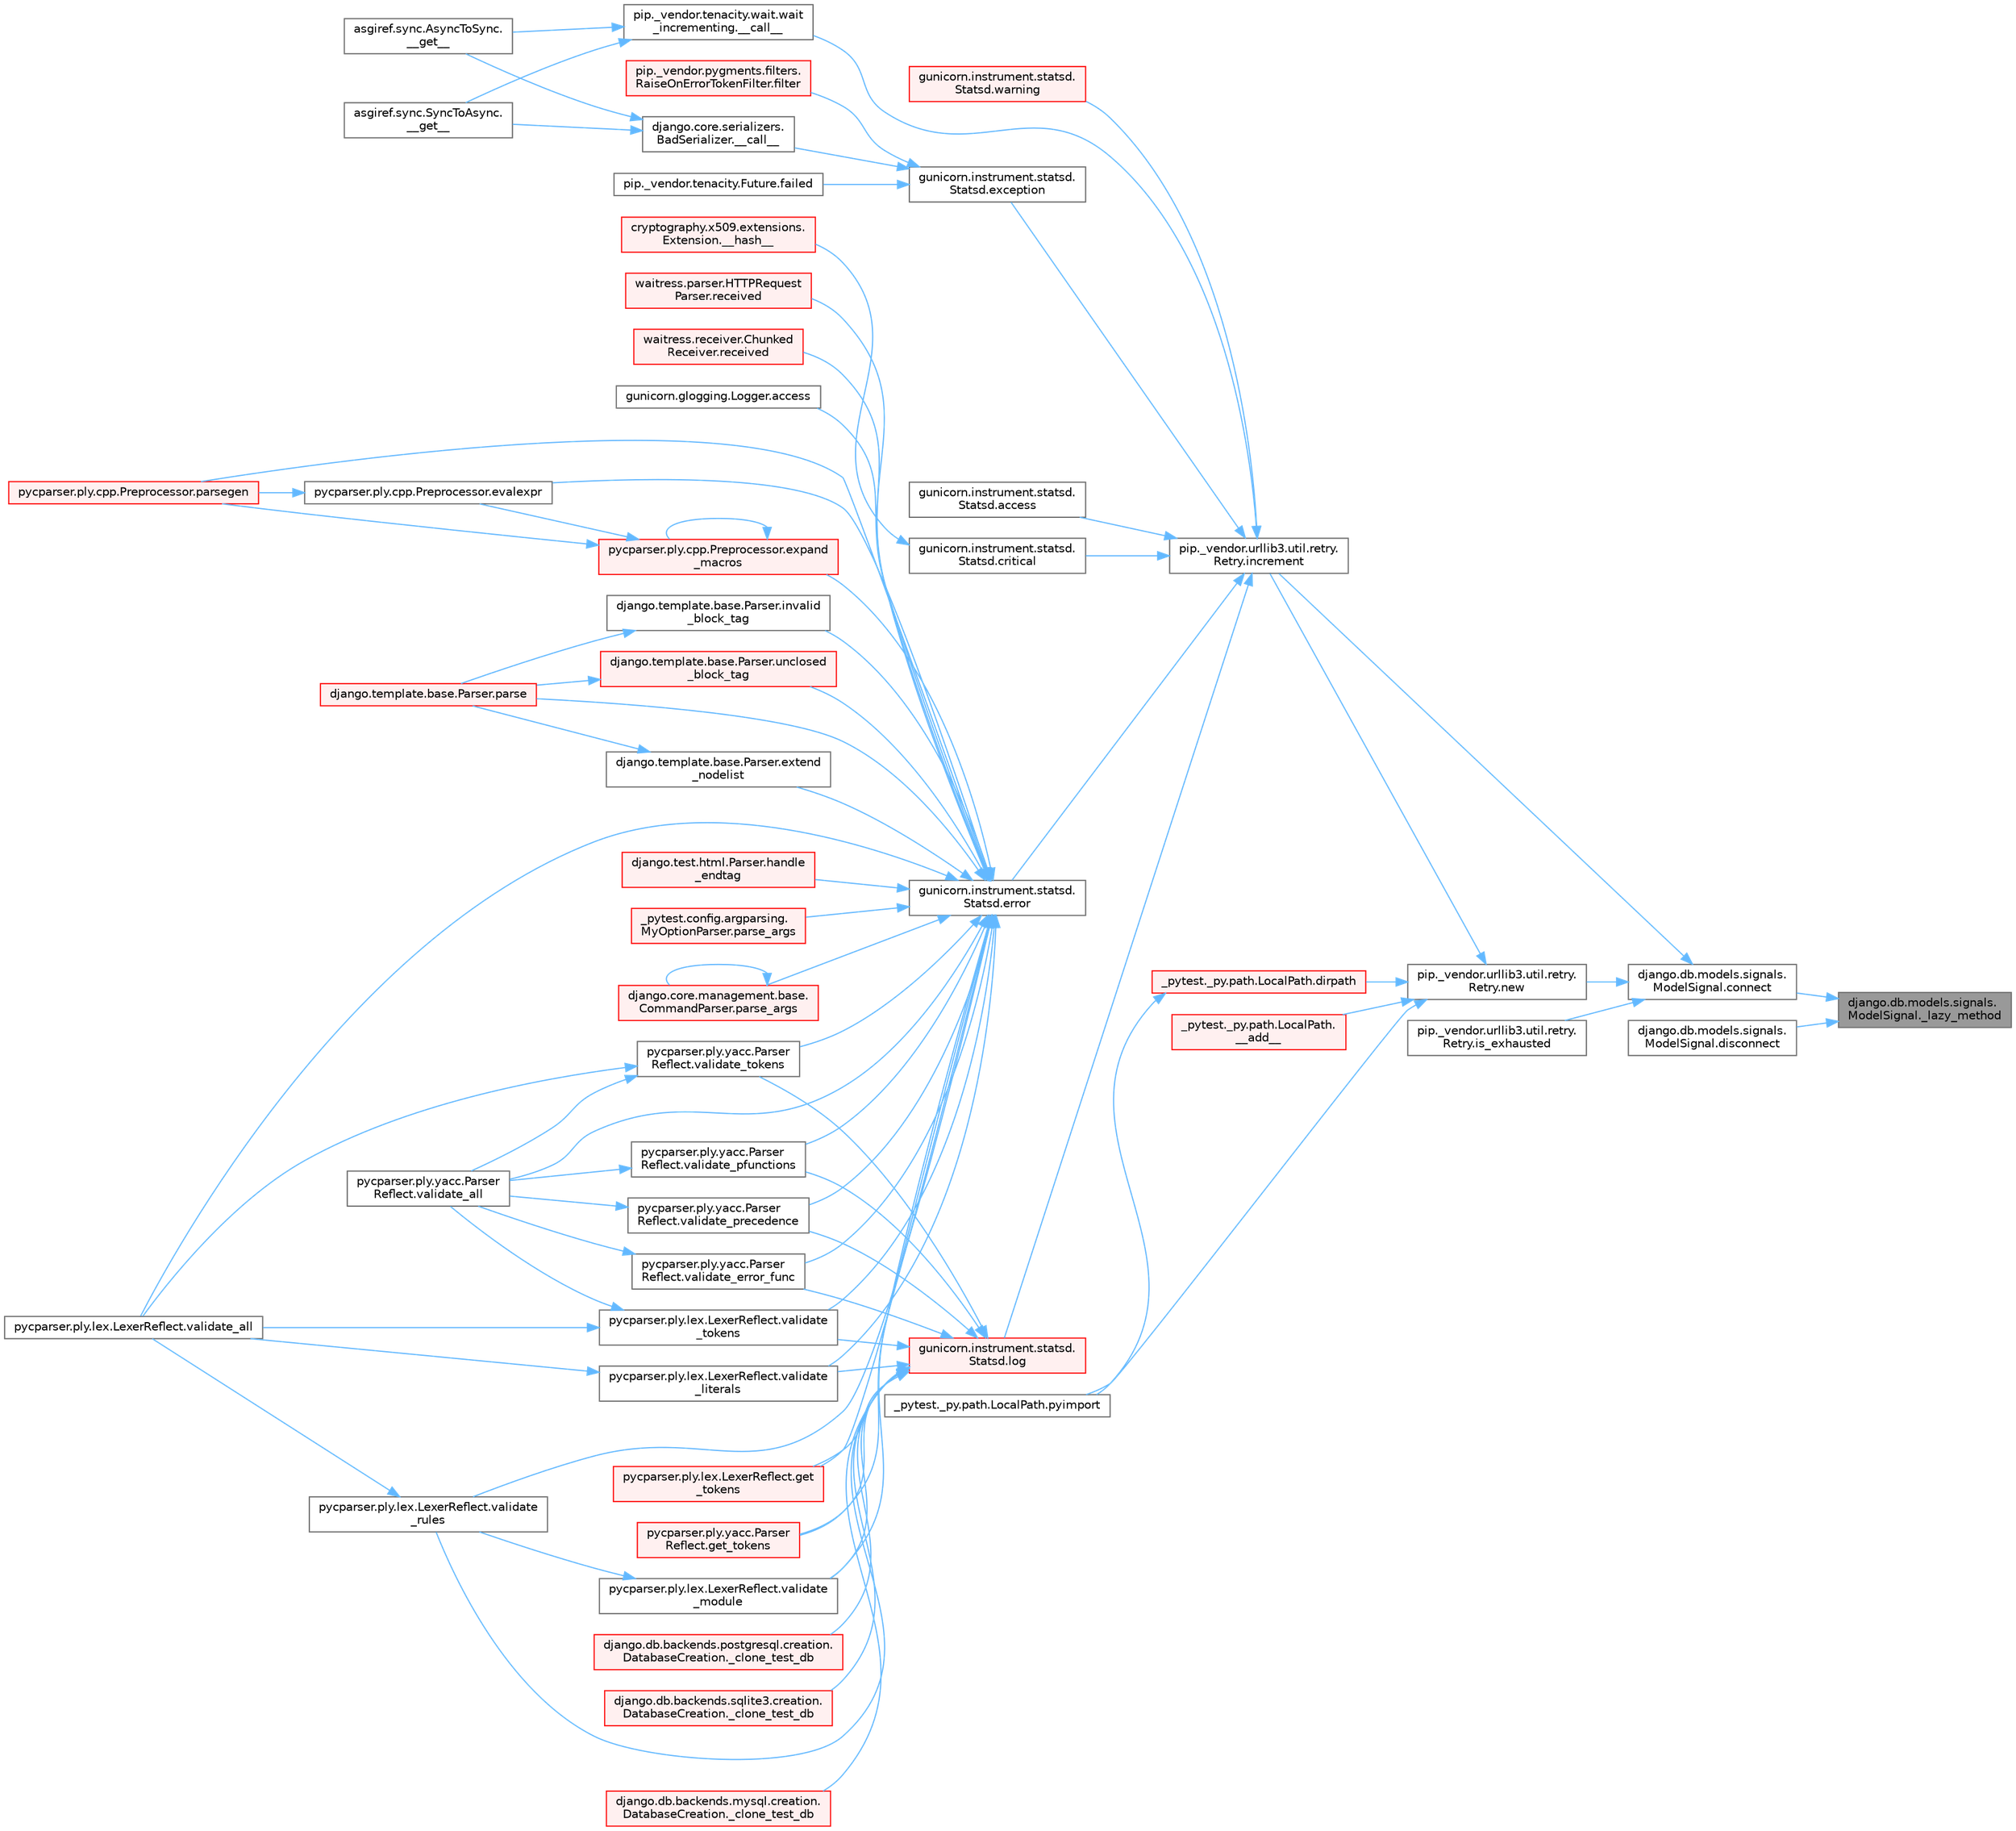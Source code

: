 digraph "django.db.models.signals.ModelSignal._lazy_method"
{
 // LATEX_PDF_SIZE
  bgcolor="transparent";
  edge [fontname=Helvetica,fontsize=10,labelfontname=Helvetica,labelfontsize=10];
  node [fontname=Helvetica,fontsize=10,shape=box,height=0.2,width=0.4];
  rankdir="RL";
  Node1 [id="Node000001",label="django.db.models.signals.\lModelSignal._lazy_method",height=0.2,width=0.4,color="gray40", fillcolor="grey60", style="filled", fontcolor="black",tooltip=" "];
  Node1 -> Node2 [id="edge1_Node000001_Node000002",dir="back",color="steelblue1",style="solid",tooltip=" "];
  Node2 [id="Node000002",label="django.db.models.signals.\lModelSignal.connect",height=0.2,width=0.4,color="grey40", fillcolor="white", style="filled",URL="$classdjango_1_1db_1_1models_1_1signals_1_1_model_signal.html#a9f30fd9b11c3da129cef5ed15df81e6e",tooltip=" "];
  Node2 -> Node3 [id="edge2_Node000002_Node000003",dir="back",color="steelblue1",style="solid",tooltip=" "];
  Node3 [id="Node000003",label="pip._vendor.urllib3.util.retry.\lRetry.increment",height=0.2,width=0.4,color="grey40", fillcolor="white", style="filled",URL="$classpip_1_1__vendor_1_1urllib3_1_1util_1_1retry_1_1_retry.html#a88dd993ccb2ef4b2bfa9ad0571374b12",tooltip=" "];
  Node3 -> Node4 [id="edge3_Node000003_Node000004",dir="back",color="steelblue1",style="solid",tooltip=" "];
  Node4 [id="Node000004",label="pip._vendor.tenacity.wait.wait\l_incrementing.__call__",height=0.2,width=0.4,color="grey40", fillcolor="white", style="filled",URL="$classpip_1_1__vendor_1_1tenacity_1_1wait_1_1wait__incrementing.html#af47b0264325b86a85aa5cfd3b59a28cf",tooltip=" "];
  Node4 -> Node5 [id="edge4_Node000004_Node000005",dir="back",color="steelblue1",style="solid",tooltip=" "];
  Node5 [id="Node000005",label="asgiref.sync.AsyncToSync.\l__get__",height=0.2,width=0.4,color="grey40", fillcolor="white", style="filled",URL="$classasgiref_1_1sync_1_1_async_to_sync.html#a23e9ef7a73da98dad9e3f4e65846969b",tooltip=" "];
  Node4 -> Node6 [id="edge5_Node000004_Node000006",dir="back",color="steelblue1",style="solid",tooltip=" "];
  Node6 [id="Node000006",label="asgiref.sync.SyncToAsync.\l__get__",height=0.2,width=0.4,color="grey40", fillcolor="white", style="filled",URL="$classasgiref_1_1sync_1_1_sync_to_async.html#aebdfbe3f01079a529fd2f39810597381",tooltip=" "];
  Node3 -> Node7 [id="edge6_Node000003_Node000007",dir="back",color="steelblue1",style="solid",tooltip=" "];
  Node7 [id="Node000007",label="gunicorn.instrument.statsd.\lStatsd.access",height=0.2,width=0.4,color="grey40", fillcolor="white", style="filled",URL="$classgunicorn_1_1instrument_1_1statsd_1_1_statsd.html#a54238bd99ae3e429bb3efdae3a79e8e6",tooltip=" "];
  Node3 -> Node8 [id="edge7_Node000003_Node000008",dir="back",color="steelblue1",style="solid",tooltip=" "];
  Node8 [id="Node000008",label="gunicorn.instrument.statsd.\lStatsd.critical",height=0.2,width=0.4,color="grey40", fillcolor="white", style="filled",URL="$classgunicorn_1_1instrument_1_1statsd_1_1_statsd.html#a6a14e36bb7c86f86aa200f1ba8234786",tooltip=" "];
  Node8 -> Node9 [id="edge8_Node000008_Node000009",dir="back",color="steelblue1",style="solid",tooltip=" "];
  Node9 [id="Node000009",label="cryptography.x509.extensions.\lExtension.__hash__",height=0.2,width=0.4,color="red", fillcolor="#FFF0F0", style="filled",URL="$classcryptography_1_1x509_1_1extensions_1_1_extension.html#a7744510faba9373c947790041c25021e",tooltip=" "];
  Node3 -> Node20 [id="edge9_Node000003_Node000020",dir="back",color="steelblue1",style="solid",tooltip=" "];
  Node20 [id="Node000020",label="gunicorn.instrument.statsd.\lStatsd.error",height=0.2,width=0.4,color="grey40", fillcolor="white", style="filled",URL="$classgunicorn_1_1instrument_1_1statsd_1_1_statsd.html#a00ca379c910e5842719e48e617504c12",tooltip=" "];
  Node20 -> Node21 [id="edge10_Node000020_Node000021",dir="back",color="steelblue1",style="solid",tooltip=" "];
  Node21 [id="Node000021",label="gunicorn.glogging.Logger.access",height=0.2,width=0.4,color="grey40", fillcolor="white", style="filled",URL="$classgunicorn_1_1glogging_1_1_logger.html#a3b9fcb2cb9d7803a849f41d52df08b4b",tooltip=" "];
  Node20 -> Node22 [id="edge11_Node000020_Node000022",dir="back",color="steelblue1",style="solid",tooltip=" "];
  Node22 [id="Node000022",label="pycparser.ply.cpp.Preprocessor.evalexpr",height=0.2,width=0.4,color="grey40", fillcolor="white", style="filled",URL="$classpycparser_1_1ply_1_1cpp_1_1_preprocessor.html#a3c16ad6c28242d1214d20158b02ecabd",tooltip=" "];
  Node22 -> Node23 [id="edge12_Node000022_Node000023",dir="back",color="steelblue1",style="solid",tooltip=" "];
  Node23 [id="Node000023",label="pycparser.ply.cpp.Preprocessor.parsegen",height=0.2,width=0.4,color="red", fillcolor="#FFF0F0", style="filled",URL="$classpycparser_1_1ply_1_1cpp_1_1_preprocessor.html#aad71ed64ebab07f9eafb0b36f9108723",tooltip=" "];
  Node20 -> Node1531 [id="edge13_Node000020_Node001531",dir="back",color="steelblue1",style="solid",tooltip=" "];
  Node1531 [id="Node001531",label="pycparser.ply.cpp.Preprocessor.expand\l_macros",height=0.2,width=0.4,color="red", fillcolor="#FFF0F0", style="filled",URL="$classpycparser_1_1ply_1_1cpp_1_1_preprocessor.html#a4ac7e926ac9f68ef96f58e704a570d42",tooltip=" "];
  Node1531 -> Node22 [id="edge14_Node001531_Node000022",dir="back",color="steelblue1",style="solid",tooltip=" "];
  Node1531 -> Node1531 [id="edge15_Node001531_Node001531",dir="back",color="steelblue1",style="solid",tooltip=" "];
  Node1531 -> Node23 [id="edge16_Node001531_Node000023",dir="back",color="steelblue1",style="solid",tooltip=" "];
  Node20 -> Node1533 [id="edge17_Node000020_Node001533",dir="back",color="steelblue1",style="solid",tooltip=" "];
  Node1533 [id="Node001533",label="django.template.base.Parser.extend\l_nodelist",height=0.2,width=0.4,color="grey40", fillcolor="white", style="filled",URL="$classdjango_1_1template_1_1base_1_1_parser.html#a18cc3b61dee227ebe679d5a97e219f55",tooltip=" "];
  Node1533 -> Node1534 [id="edge18_Node001533_Node001534",dir="back",color="steelblue1",style="solid",tooltip=" "];
  Node1534 [id="Node001534",label="django.template.base.Parser.parse",height=0.2,width=0.4,color="red", fillcolor="#FFF0F0", style="filled",URL="$classdjango_1_1template_1_1base_1_1_parser.html#adf49a6d849c5bc731f4dcd79bbd13e52",tooltip=" "];
  Node20 -> Node1541 [id="edge19_Node000020_Node001541",dir="back",color="steelblue1",style="solid",tooltip=" "];
  Node1541 [id="Node001541",label="pycparser.ply.lex.LexerReflect.get\l_tokens",height=0.2,width=0.4,color="red", fillcolor="#FFF0F0", style="filled",URL="$classpycparser_1_1ply_1_1lex_1_1_lexer_reflect.html#a10983bce282c9b55abb82ce3807c6286",tooltip=" "];
  Node20 -> Node1543 [id="edge20_Node000020_Node001543",dir="back",color="steelblue1",style="solid",tooltip=" "];
  Node1543 [id="Node001543",label="pycparser.ply.yacc.Parser\lReflect.get_tokens",height=0.2,width=0.4,color="red", fillcolor="#FFF0F0", style="filled",URL="$classpycparser_1_1ply_1_1yacc_1_1_parser_reflect.html#a32a8391d1552f74d1fd812eec68dc908",tooltip=" "];
  Node20 -> Node1544 [id="edge21_Node000020_Node001544",dir="back",color="steelblue1",style="solid",tooltip=" "];
  Node1544 [id="Node001544",label="django.test.html.Parser.handle\l_endtag",height=0.2,width=0.4,color="red", fillcolor="#FFF0F0", style="filled",URL="$classdjango_1_1test_1_1html_1_1_parser.html#a884b3359f3c54327e1eb7315d24e003d",tooltip=" "];
  Node20 -> Node1546 [id="edge22_Node000020_Node001546",dir="back",color="steelblue1",style="solid",tooltip=" "];
  Node1546 [id="Node001546",label="django.template.base.Parser.invalid\l_block_tag",height=0.2,width=0.4,color="grey40", fillcolor="white", style="filled",URL="$classdjango_1_1template_1_1base_1_1_parser.html#ad5b5b4e7969f94be4891ad344fb51af5",tooltip=" "];
  Node1546 -> Node1534 [id="edge23_Node001546_Node001534",dir="back",color="steelblue1",style="solid",tooltip=" "];
  Node20 -> Node1534 [id="edge24_Node000020_Node001534",dir="back",color="steelblue1",style="solid",tooltip=" "];
  Node20 -> Node1547 [id="edge25_Node000020_Node001547",dir="back",color="steelblue1",style="solid",tooltip=" "];
  Node1547 [id="Node001547",label="_pytest.config.argparsing.\lMyOptionParser.parse_args",height=0.2,width=0.4,color="red", fillcolor="#FFF0F0", style="filled",URL="$class__pytest_1_1config_1_1argparsing_1_1_my_option_parser.html#ab9c41ef7aa3563347d264f1b7a8a1a66",tooltip=" "];
  Node20 -> Node1550 [id="edge26_Node000020_Node001550",dir="back",color="steelblue1",style="solid",tooltip=" "];
  Node1550 [id="Node001550",label="django.core.management.base.\lCommandParser.parse_args",height=0.2,width=0.4,color="red", fillcolor="#FFF0F0", style="filled",URL="$classdjango_1_1core_1_1management_1_1base_1_1_command_parser.html#a3bfc67243196388c65ea6d0755637db5",tooltip=" "];
  Node1550 -> Node1550 [id="edge27_Node001550_Node001550",dir="back",color="steelblue1",style="solid",tooltip=" "];
  Node20 -> Node23 [id="edge28_Node000020_Node000023",dir="back",color="steelblue1",style="solid",tooltip=" "];
  Node20 -> Node1551 [id="edge29_Node000020_Node001551",dir="back",color="steelblue1",style="solid",tooltip=" "];
  Node1551 [id="Node001551",label="waitress.parser.HTTPRequest\lParser.received",height=0.2,width=0.4,color="red", fillcolor="#FFF0F0", style="filled",URL="$classwaitress_1_1parser_1_1_h_t_t_p_request_parser.html#a37aaf6b973fa4959ae4fe6fe4048fc24",tooltip=" "];
  Node20 -> Node1552 [id="edge30_Node000020_Node001552",dir="back",color="steelblue1",style="solid",tooltip=" "];
  Node1552 [id="Node001552",label="waitress.receiver.Chunked\lReceiver.received",height=0.2,width=0.4,color="red", fillcolor="#FFF0F0", style="filled",URL="$classwaitress_1_1receiver_1_1_chunked_receiver.html#a560337d435bad205b28d765329a3d9e0",tooltip=" "];
  Node20 -> Node1553 [id="edge31_Node000020_Node001553",dir="back",color="steelblue1",style="solid",tooltip=" "];
  Node1553 [id="Node001553",label="django.template.base.Parser.unclosed\l_block_tag",height=0.2,width=0.4,color="red", fillcolor="#FFF0F0", style="filled",URL="$classdjango_1_1template_1_1base_1_1_parser.html#a5ee190e13908db0573b7687deb43b639",tooltip=" "];
  Node1553 -> Node1534 [id="edge32_Node001553_Node001534",dir="back",color="steelblue1",style="solid",tooltip=" "];
  Node20 -> Node1555 [id="edge33_Node000020_Node001555",dir="back",color="steelblue1",style="solid",tooltip=" "];
  Node1555 [id="Node001555",label="pycparser.ply.lex.LexerReflect.validate_all",height=0.2,width=0.4,color="grey40", fillcolor="white", style="filled",URL="$classpycparser_1_1ply_1_1lex_1_1_lexer_reflect.html#a218bcca937278cc45093167729bfb7ac",tooltip=" "];
  Node20 -> Node1492 [id="edge34_Node000020_Node001492",dir="back",color="steelblue1",style="solid",tooltip=" "];
  Node1492 [id="Node001492",label="pycparser.ply.yacc.Parser\lReflect.validate_all",height=0.2,width=0.4,color="grey40", fillcolor="white", style="filled",URL="$classpycparser_1_1ply_1_1yacc_1_1_parser_reflect.html#a96ac0824424f670c89156918f699b845",tooltip=" "];
  Node20 -> Node1556 [id="edge35_Node000020_Node001556",dir="back",color="steelblue1",style="solid",tooltip=" "];
  Node1556 [id="Node001556",label="pycparser.ply.yacc.Parser\lReflect.validate_error_func",height=0.2,width=0.4,color="grey40", fillcolor="white", style="filled",URL="$classpycparser_1_1ply_1_1yacc_1_1_parser_reflect.html#abb7904164b127d4246ed5a91ddf741a8",tooltip=" "];
  Node1556 -> Node1492 [id="edge36_Node001556_Node001492",dir="back",color="steelblue1",style="solid",tooltip=" "];
  Node20 -> Node1557 [id="edge37_Node000020_Node001557",dir="back",color="steelblue1",style="solid",tooltip=" "];
  Node1557 [id="Node001557",label="pycparser.ply.lex.LexerReflect.validate\l_literals",height=0.2,width=0.4,color="grey40", fillcolor="white", style="filled",URL="$classpycparser_1_1ply_1_1lex_1_1_lexer_reflect.html#a7797d2874e80da683e656d5ba97f4a11",tooltip=" "];
  Node1557 -> Node1555 [id="edge38_Node001557_Node001555",dir="back",color="steelblue1",style="solid",tooltip=" "];
  Node20 -> Node1558 [id="edge39_Node000020_Node001558",dir="back",color="steelblue1",style="solid",tooltip=" "];
  Node1558 [id="Node001558",label="pycparser.ply.lex.LexerReflect.validate\l_module",height=0.2,width=0.4,color="grey40", fillcolor="white", style="filled",URL="$classpycparser_1_1ply_1_1lex_1_1_lexer_reflect.html#ac4c78bbfe7d389bff02bd7fb7222d4f9",tooltip=" "];
  Node1558 -> Node1559 [id="edge40_Node001558_Node001559",dir="back",color="steelblue1",style="solid",tooltip=" "];
  Node1559 [id="Node001559",label="pycparser.ply.lex.LexerReflect.validate\l_rules",height=0.2,width=0.4,color="grey40", fillcolor="white", style="filled",URL="$classpycparser_1_1ply_1_1lex_1_1_lexer_reflect.html#a16c717b08e8dfb81b432995308be295a",tooltip=" "];
  Node1559 -> Node1555 [id="edge41_Node001559_Node001555",dir="back",color="steelblue1",style="solid",tooltip=" "];
  Node20 -> Node1560 [id="edge42_Node000020_Node001560",dir="back",color="steelblue1",style="solid",tooltip=" "];
  Node1560 [id="Node001560",label="pycparser.ply.yacc.Parser\lReflect.validate_pfunctions",height=0.2,width=0.4,color="grey40", fillcolor="white", style="filled",URL="$classpycparser_1_1ply_1_1yacc_1_1_parser_reflect.html#ad6caed0ceb47c1d26816271401d68b32",tooltip=" "];
  Node1560 -> Node1492 [id="edge43_Node001560_Node001492",dir="back",color="steelblue1",style="solid",tooltip=" "];
  Node20 -> Node1561 [id="edge44_Node000020_Node001561",dir="back",color="steelblue1",style="solid",tooltip=" "];
  Node1561 [id="Node001561",label="pycparser.ply.yacc.Parser\lReflect.validate_precedence",height=0.2,width=0.4,color="grey40", fillcolor="white", style="filled",URL="$classpycparser_1_1ply_1_1yacc_1_1_parser_reflect.html#a21d35acc015ce3c629247dc491dd9d20",tooltip=" "];
  Node1561 -> Node1492 [id="edge45_Node001561_Node001492",dir="back",color="steelblue1",style="solid",tooltip=" "];
  Node20 -> Node1559 [id="edge46_Node000020_Node001559",dir="back",color="steelblue1",style="solid",tooltip=" "];
  Node20 -> Node1562 [id="edge47_Node000020_Node001562",dir="back",color="steelblue1",style="solid",tooltip=" "];
  Node1562 [id="Node001562",label="pycparser.ply.lex.LexerReflect.validate\l_tokens",height=0.2,width=0.4,color="grey40", fillcolor="white", style="filled",URL="$classpycparser_1_1ply_1_1lex_1_1_lexer_reflect.html#a4bdc9e539877f748edefcd978105615b",tooltip=" "];
  Node1562 -> Node1555 [id="edge48_Node001562_Node001555",dir="back",color="steelblue1",style="solid",tooltip=" "];
  Node1562 -> Node1492 [id="edge49_Node001562_Node001492",dir="back",color="steelblue1",style="solid",tooltip=" "];
  Node20 -> Node1563 [id="edge50_Node000020_Node001563",dir="back",color="steelblue1",style="solid",tooltip=" "];
  Node1563 [id="Node001563",label="pycparser.ply.yacc.Parser\lReflect.validate_tokens",height=0.2,width=0.4,color="grey40", fillcolor="white", style="filled",URL="$classpycparser_1_1ply_1_1yacc_1_1_parser_reflect.html#a8fc22ab3debc6125e0b5cd26910f94f4",tooltip=" "];
  Node1563 -> Node1555 [id="edge51_Node001563_Node001555",dir="back",color="steelblue1",style="solid",tooltip=" "];
  Node1563 -> Node1492 [id="edge52_Node001563_Node001492",dir="back",color="steelblue1",style="solid",tooltip=" "];
  Node3 -> Node3174 [id="edge53_Node000003_Node003174",dir="back",color="steelblue1",style="solid",tooltip=" "];
  Node3174 [id="Node003174",label="gunicorn.instrument.statsd.\lStatsd.exception",height=0.2,width=0.4,color="grey40", fillcolor="white", style="filled",URL="$classgunicorn_1_1instrument_1_1statsd_1_1_statsd.html#adb608a3f95da3d6e3a9c000265fd866b",tooltip=" "];
  Node3174 -> Node3175 [id="edge54_Node003174_Node003175",dir="back",color="steelblue1",style="solid",tooltip=" "];
  Node3175 [id="Node003175",label="django.core.serializers.\lBadSerializer.__call__",height=0.2,width=0.4,color="grey40", fillcolor="white", style="filled",URL="$classdjango_1_1core_1_1serializers_1_1_bad_serializer.html#a6e73e3ac062790cfce2cf052525ec528",tooltip=" "];
  Node3175 -> Node5 [id="edge55_Node003175_Node000005",dir="back",color="steelblue1",style="solid",tooltip=" "];
  Node3175 -> Node6 [id="edge56_Node003175_Node000006",dir="back",color="steelblue1",style="solid",tooltip=" "];
  Node3174 -> Node3176 [id="edge57_Node003174_Node003176",dir="back",color="steelblue1",style="solid",tooltip=" "];
  Node3176 [id="Node003176",label="pip._vendor.tenacity.Future.failed",height=0.2,width=0.4,color="grey40", fillcolor="white", style="filled",URL="$classpip_1_1__vendor_1_1tenacity_1_1_future.html#affa139740865e503ef9e4b87a38c0657",tooltip=" "];
  Node3174 -> Node3177 [id="edge58_Node003174_Node003177",dir="back",color="steelblue1",style="solid",tooltip=" "];
  Node3177 [id="Node003177",label="pip._vendor.pygments.filters.\lRaiseOnErrorTokenFilter.filter",height=0.2,width=0.4,color="red", fillcolor="#FFF0F0", style="filled",URL="$classpip_1_1__vendor_1_1pygments_1_1filters_1_1_raise_on_error_token_filter.html#aacf420bb16c8d3a430b88e78ee35b253",tooltip=" "];
  Node3 -> Node3178 [id="edge59_Node000003_Node003178",dir="back",color="steelblue1",style="solid",tooltip=" "];
  Node3178 [id="Node003178",label="gunicorn.instrument.statsd.\lStatsd.log",height=0.2,width=0.4,color="red", fillcolor="#FFF0F0", style="filled",URL="$classgunicorn_1_1instrument_1_1statsd_1_1_statsd.html#ab99145cf0b7c66dbcebcbdcbd44b4953",tooltip=" "];
  Node3178 -> Node377 [id="edge60_Node003178_Node000377",dir="back",color="steelblue1",style="solid",tooltip=" "];
  Node377 [id="Node000377",label="django.db.backends.mysql.creation.\lDatabaseCreation._clone_test_db",height=0.2,width=0.4,color="red", fillcolor="#FFF0F0", style="filled",URL="$classdjango_1_1db_1_1backends_1_1mysql_1_1creation_1_1_database_creation.html#ab4d99b6a9b6a81141d0fba9440d91619",tooltip=" "];
  Node3178 -> Node379 [id="edge61_Node003178_Node000379",dir="back",color="steelblue1",style="solid",tooltip=" "];
  Node379 [id="Node000379",label="django.db.backends.postgresql.creation.\lDatabaseCreation._clone_test_db",height=0.2,width=0.4,color="red", fillcolor="#FFF0F0", style="filled",URL="$classdjango_1_1db_1_1backends_1_1postgresql_1_1creation_1_1_database_creation.html#ab57e8a2ba94a8a4888fd435036b4c322",tooltip=" "];
  Node3178 -> Node380 [id="edge62_Node003178_Node000380",dir="back",color="steelblue1",style="solid",tooltip=" "];
  Node380 [id="Node000380",label="django.db.backends.sqlite3.creation.\lDatabaseCreation._clone_test_db",height=0.2,width=0.4,color="red", fillcolor="#FFF0F0", style="filled",URL="$classdjango_1_1db_1_1backends_1_1sqlite3_1_1creation_1_1_database_creation.html#a43a28bd11187e2b0677fd0be7643387b",tooltip=" "];
  Node3178 -> Node1541 [id="edge63_Node003178_Node001541",dir="back",color="steelblue1",style="solid",tooltip=" "];
  Node3178 -> Node1543 [id="edge64_Node003178_Node001543",dir="back",color="steelblue1",style="solid",tooltip=" "];
  Node3178 -> Node1556 [id="edge65_Node003178_Node001556",dir="back",color="steelblue1",style="solid",tooltip=" "];
  Node3178 -> Node1557 [id="edge66_Node003178_Node001557",dir="back",color="steelblue1",style="solid",tooltip=" "];
  Node3178 -> Node1558 [id="edge67_Node003178_Node001558",dir="back",color="steelblue1",style="solid",tooltip=" "];
  Node3178 -> Node1560 [id="edge68_Node003178_Node001560",dir="back",color="steelblue1",style="solid",tooltip=" "];
  Node3178 -> Node1561 [id="edge69_Node003178_Node001561",dir="back",color="steelblue1",style="solid",tooltip=" "];
  Node3178 -> Node1559 [id="edge70_Node003178_Node001559",dir="back",color="steelblue1",style="solid",tooltip=" "];
  Node3178 -> Node1562 [id="edge71_Node003178_Node001562",dir="back",color="steelblue1",style="solid",tooltip=" "];
  Node3178 -> Node1563 [id="edge72_Node003178_Node001563",dir="back",color="steelblue1",style="solid",tooltip=" "];
  Node3 -> Node3179 [id="edge73_Node000003_Node003179",dir="back",color="steelblue1",style="solid",tooltip=" "];
  Node3179 [id="Node003179",label="gunicorn.instrument.statsd.\lStatsd.warning",height=0.2,width=0.4,color="red", fillcolor="#FFF0F0", style="filled",URL="$classgunicorn_1_1instrument_1_1statsd_1_1_statsd.html#a4b25361c9be113a5555acee1dd23fc61",tooltip=" "];
  Node2 -> Node460 [id="edge74_Node000002_Node000460",dir="back",color="steelblue1",style="solid",tooltip=" "];
  Node460 [id="Node000460",label="pip._vendor.urllib3.util.retry.\lRetry.is_exhausted",height=0.2,width=0.4,color="grey40", fillcolor="white", style="filled",URL="$classpip_1_1__vendor_1_1urllib3_1_1util_1_1retry_1_1_retry.html#ad8d42bd72e35f497daf9a0359560969d",tooltip=" "];
  Node2 -> Node461 [id="edge75_Node000002_Node000461",dir="back",color="steelblue1",style="solid",tooltip=" "];
  Node461 [id="Node000461",label="pip._vendor.urllib3.util.retry.\lRetry.new",height=0.2,width=0.4,color="grey40", fillcolor="white", style="filled",URL="$classpip_1_1__vendor_1_1urllib3_1_1util_1_1retry_1_1_retry.html#ab806585412b9d9b3c0d882fb4bd8d3c0",tooltip=" "];
  Node461 -> Node462 [id="edge76_Node000461_Node000462",dir="back",color="steelblue1",style="solid",tooltip=" "];
  Node462 [id="Node000462",label="_pytest._py.path.LocalPath.\l__add__",height=0.2,width=0.4,color="red", fillcolor="#FFF0F0", style="filled",URL="$class__pytest_1_1__py_1_1path_1_1_local_path.html#abe95df43f29943a2ec6ccad0c25662da",tooltip=" "];
  Node461 -> Node463 [id="edge77_Node000461_Node000463",dir="back",color="steelblue1",style="solid",tooltip=" "];
  Node463 [id="Node000463",label="_pytest._py.path.LocalPath.dirpath",height=0.2,width=0.4,color="red", fillcolor="#FFF0F0", style="filled",URL="$class__pytest_1_1__py_1_1path_1_1_local_path.html#aa8766bdaffd39f928eaae6f30b741b05",tooltip=" "];
  Node463 -> Node1036 [id="edge78_Node000463_Node001036",dir="back",color="steelblue1",style="solid",tooltip=" "];
  Node1036 [id="Node001036",label="_pytest._py.path.LocalPath.pyimport",height=0.2,width=0.4,color="grey40", fillcolor="white", style="filled",URL="$class__pytest_1_1__py_1_1path_1_1_local_path.html#aaf2fbd0a1a8554d138b60c28ca682b75",tooltip=" "];
  Node461 -> Node3 [id="edge79_Node000461_Node000003",dir="back",color="steelblue1",style="solid",tooltip=" "];
  Node461 -> Node1036 [id="edge80_Node000461_Node001036",dir="back",color="steelblue1",style="solid",tooltip=" "];
  Node1 -> Node3180 [id="edge81_Node000001_Node003180",dir="back",color="steelblue1",style="solid",tooltip=" "];
  Node3180 [id="Node003180",label="django.db.models.signals.\lModelSignal.disconnect",height=0.2,width=0.4,color="grey40", fillcolor="white", style="filled",URL="$classdjango_1_1db_1_1models_1_1signals_1_1_model_signal.html#a70cf1adced46e5af0bb815f9c41fa461",tooltip=" "];
}
